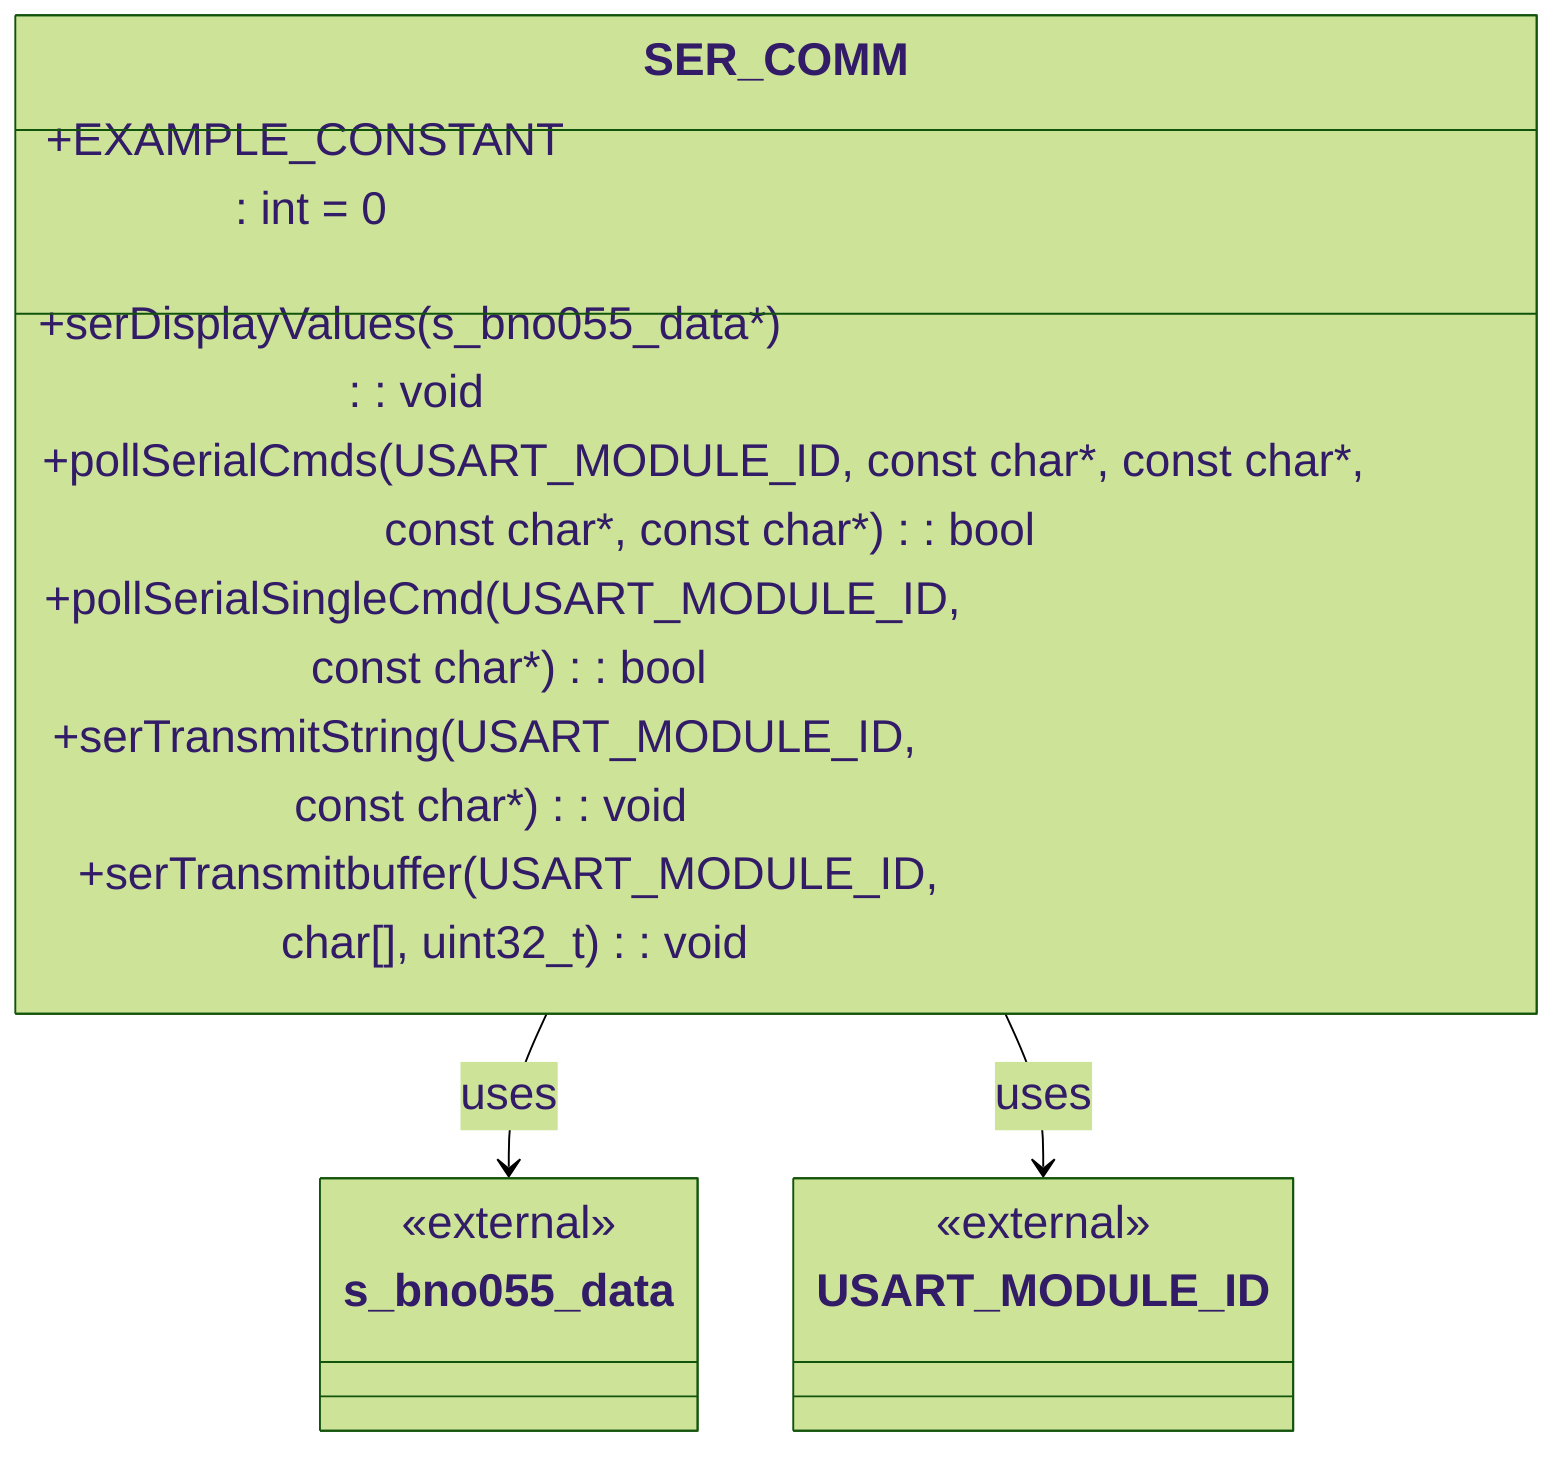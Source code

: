 %%{init: {'theme': 'forest', 'themeVariables': { 'fontSize': '24px', 'fontFamily': 'Arial'}}}%%

classDiagram

    class SER_COMM {
        +EXAMPLE_CONSTANT : int = 0
        +serDisplayValues(s_bno055_data*) : void
        +pollSerialCmds(USART_MODULE_ID, const char*, const char*, const char*, const char*) : bool
        +pollSerialSingleCmd(USART_MODULE_ID, const char*) : bool
        +serTransmitString(USART_MODULE_ID, const char*) : void
        +serTransmitbuffer(USART_MODULE_ID, char[], uint32_t) : void
    }
    
    class s_bno055_data {
        <<external>>
    }
    
    class USART_MODULE_ID {
        <<external>>
    }
    
    SER_COMM --> s_bno055_data : uses
    SER_COMM --> USART_MODULE_ID : uses